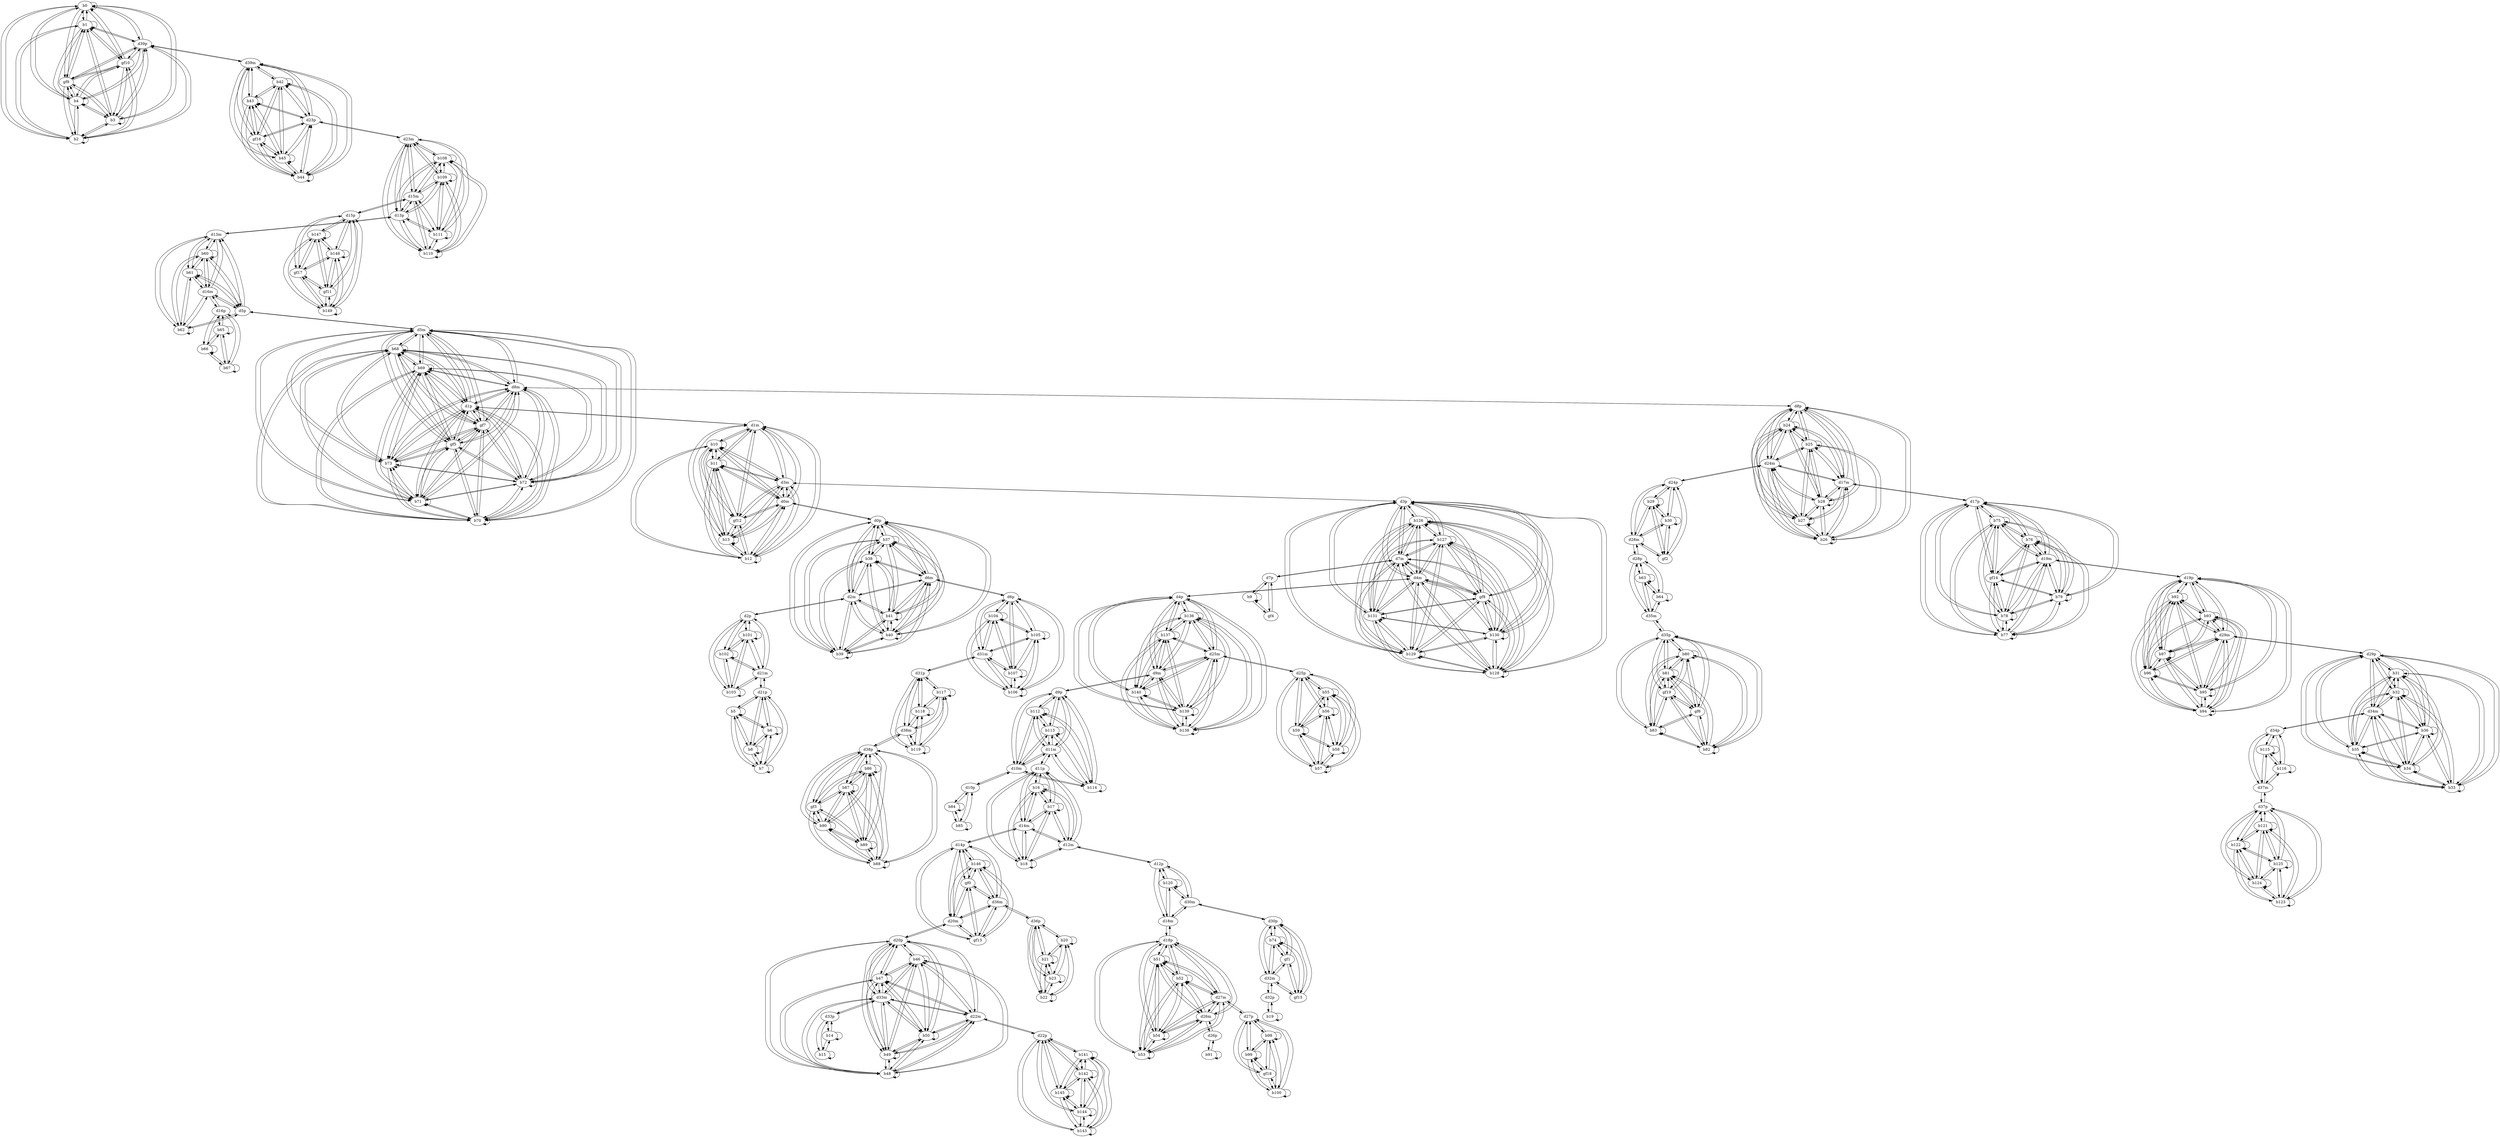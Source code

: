 digraph G {
  b0;
  b1;
  b2;
  b3;
  b4;
  gf9;
  gf10;
  b5;
  b6;
  b7;
  b8;
  b9;
  gf4;
  b10;
  b11;
  b12;
  b13;
  gf12;
  b14;
  b15;
  b16;
  b17;
  b18;
  b19;
  b20;
  b21;
  b22;
  b23;
  b24;
  b25;
  b26;
  b27;
  b28;
  b29;
  b30;
  gf2;
  b31;
  b32;
  b33;
  b34;
  b35;
  b36;
  b37;
  b38;
  b39;
  b40;
  b41;
  b42;
  b43;
  b44;
  b45;
  gf16;
  b46;
  b47;
  b48;
  b49;
  b50;
  b51;
  b52;
  b53;
  b54;
  b55;
  b56;
  b57;
  b58;
  b59;
  b60;
  b61;
  b62;
  b63;
  b64;
  b65;
  b66;
  b67;
  b68;
  b69;
  b70;
  b71;
  b72;
  b73;
  gf5;
  gf7;
  b74;
  gf1;
  gf15;
  b75;
  b76;
  b77;
  b78;
  b79;
  gf14;
  b80;
  b81;
  b82;
  b83;
  gf6;
  gf19;
  b84;
  b85;
  b86;
  b87;
  b88;
  b89;
  b90;
  gf3;
  b91;
  b92;
  b93;
  b94;
  b95;
  b96;
  b97;
  b98;
  b99;
  b100;
  gf18;
  b101;
  b102;
  b103;
  b104;
  b105;
  b106;
  b107;
  b108;
  b109;
  b110;
  b111;
  b112;
  b113;
  b114;
  b115;
  b116;
  b117;
  b118;
  b119;
  b120;
  b121;
  b122;
  b123;
  b124;
  b125;
  b126;
  b127;
  b128;
  b129;
  b130;
  b131;
  gf8;
  b136;
  b137;
  b138;
  b139;
  b140;
  b141;
  b142;
  b143;
  b144;
  b145;
  b146;
  gf0;
  gf13;
  b147;
  b148;
  b149;
  gf11;
  gf17;
  d0m;
  d0p;
  d1m;
  d1p;
  d2m;
  d2p;
  d3m;
  d3p;
  d4m;
  d4p;
  d5m;
  d5p;
  d6m;
  d6p;
  d7m;
  d7p;
  d8m;
  d8p;
  d9m;
  d9p;
  d10m;
  d10p;
  d11m;
  d11p;
  d12m;
  d12p;
  d13m;
  d13p;
  d14m;
  d14p;
  d15m;
  d15p;
  d16m;
  d16p;
  d17m;
  d17p;
  d18m;
  d18p;
  d19m;
  d19p;
  d20m;
  d20p;
  d21m;
  d21p;
  d22m;
  d22p;
  d23m;
  d23p;
  d24m;
  d24p;
  d25m;
  d25p;
  d26m;
  d26p;
  d27m;
  d27p;
  d28m;
  d28p;
  d29m;
  d29p;
  d30m;
  d30p;
  d31m;
  d31p;
  d32m;
  d32p;
  d33m;
  d33p;
  d34m;
  d34p;
  d35m;
  d35p;
  d36m;
  d36p;
  d37m;
  d37p;
  d38m;
  d38p;
  d39m;
  d39p;
  b0 -> b0;
  b0 -> b1;
  b0 -> b2;
  b0 -> b3;
  b0 -> b4;
  b0 -> gf9;
  b0 -> gf10;
  b1 -> b0;
  b1 -> b1;
  b1 -> b2;
  b1 -> b3;
  b1 -> b4;
  b1 -> gf9;
  b1 -> gf10;
  b2 -> b0;
  b2 -> b1;
  b2 -> b2;
  b2 -> b3;
  b2 -> b4;
  b2 -> gf9;
  b2 -> gf10;
  b3 -> b0;
  b3 -> b1;
  b3 -> b2;
  b3 -> b3;
  b3 -> b4;
  b3 -> gf9;
  b3 -> gf10;
  b4 -> b0;
  b4 -> b1;
  b4 -> b2;
  b4 -> b3;
  b4 -> b4;
  b4 -> gf9;
  b4 -> gf10;
  gf9 -> b0;
  gf9 -> b1;
  gf9 -> b2;
  gf9 -> b3;
  gf9 -> b4;
  gf9 -> gf10;
  gf10 -> b0;
  gf10 -> b1;
  gf10 -> b2;
  gf10 -> b3;
  gf10 -> b4;
  gf10 -> gf9;
  b5 -> b5;
  b5 -> b6;
  b5 -> b7;
  b5 -> b8;
  b6 -> b5;
  b6 -> b6;
  b6 -> b7;
  b6 -> b8;
  b7 -> b5;
  b7 -> b6;
  b7 -> b7;
  b7 -> b8;
  b8 -> b5;
  b8 -> b6;
  b8 -> b7;
  b8 -> b8;
  b9 -> b9;
  b9 -> gf4;
  gf4 -> b9;
  b10 -> b10;
  b10 -> b11;
  b10 -> b12;
  b10 -> b13;
  b10 -> gf12;
  b11 -> b10;
  b11 -> b11;
  b11 -> b12;
  b11 -> b13;
  b11 -> gf12;
  b12 -> b10;
  b12 -> b11;
  b12 -> b12;
  b12 -> b13;
  b12 -> gf12;
  b13 -> b10;
  b13 -> b11;
  b13 -> b12;
  b13 -> b13;
  b13 -> gf12;
  gf12 -> b10;
  gf12 -> b11;
  gf12 -> b12;
  gf12 -> b13;
  b14 -> b14;
  b14 -> b15;
  b15 -> b14;
  b15 -> b15;
  b16 -> b16;
  b16 -> b17;
  b16 -> b18;
  b17 -> b16;
  b17 -> b17;
  b17 -> b18;
  b18 -> b16;
  b18 -> b17;
  b18 -> b18;
  b19 -> b19;
  b20 -> b20;
  b20 -> b21;
  b20 -> b22;
  b20 -> b23;
  b21 -> b20;
  b21 -> b21;
  b21 -> b22;
  b21 -> b23;
  b22 -> b20;
  b22 -> b21;
  b22 -> b22;
  b22 -> b23;
  b23 -> b20;
  b23 -> b21;
  b23 -> b22;
  b23 -> b23;
  b24 -> b24;
  b24 -> b25;
  b24 -> b26;
  b24 -> b27;
  b24 -> b28;
  b25 -> b24;
  b25 -> b25;
  b25 -> b26;
  b25 -> b27;
  b25 -> b28;
  b26 -> b24;
  b26 -> b25;
  b26 -> b26;
  b26 -> b27;
  b26 -> b28;
  b27 -> b24;
  b27 -> b25;
  b27 -> b26;
  b27 -> b27;
  b27 -> b28;
  b28 -> b24;
  b28 -> b25;
  b28 -> b26;
  b28 -> b27;
  b28 -> b28;
  b29 -> b29;
  b29 -> b30;
  b29 -> gf2;
  b30 -> b29;
  b30 -> b30;
  b30 -> gf2;
  gf2 -> b29;
  gf2 -> b30;
  b31 -> b31;
  b31 -> b32;
  b31 -> b33;
  b31 -> b34;
  b31 -> b35;
  b31 -> b36;
  b32 -> b31;
  b32 -> b32;
  b32 -> b33;
  b32 -> b34;
  b32 -> b35;
  b32 -> b36;
  b33 -> b31;
  b33 -> b32;
  b33 -> b33;
  b33 -> b34;
  b33 -> b35;
  b33 -> b36;
  b34 -> b31;
  b34 -> b32;
  b34 -> b33;
  b34 -> b34;
  b34 -> b35;
  b34 -> b36;
  b35 -> b31;
  b35 -> b32;
  b35 -> b33;
  b35 -> b34;
  b35 -> b35;
  b35 -> b36;
  b36 -> b31;
  b36 -> b32;
  b36 -> b33;
  b36 -> b34;
  b36 -> b35;
  b36 -> b36;
  b37 -> b37;
  b37 -> b38;
  b37 -> b39;
  b37 -> b40;
  b37 -> b41;
  b38 -> b37;
  b38 -> b38;
  b38 -> b39;
  b38 -> b40;
  b38 -> b41;
  b39 -> b37;
  b39 -> b38;
  b39 -> b39;
  b39 -> b40;
  b39 -> b41;
  b40 -> b37;
  b40 -> b38;
  b40 -> b39;
  b40 -> b40;
  b40 -> b41;
  b41 -> b37;
  b41 -> b38;
  b41 -> b39;
  b41 -> b40;
  b41 -> b41;
  b42 -> b42;
  b42 -> b43;
  b42 -> b44;
  b42 -> b45;
  b42 -> gf16;
  b43 -> b42;
  b43 -> b43;
  b43 -> b44;
  b43 -> b45;
  b43 -> gf16;
  b44 -> b42;
  b44 -> b43;
  b44 -> b44;
  b44 -> b45;
  b44 -> gf16;
  b45 -> b42;
  b45 -> b43;
  b45 -> b44;
  b45 -> b45;
  b45 -> gf16;
  gf16 -> b42;
  gf16 -> b43;
  gf16 -> b44;
  gf16 -> b45;
  b46 -> b46;
  b46 -> b47;
  b46 -> b48;
  b46 -> b49;
  b46 -> b50;
  b47 -> b46;
  b47 -> b47;
  b47 -> b48;
  b47 -> b49;
  b47 -> b50;
  b48 -> b46;
  b48 -> b47;
  b48 -> b48;
  b48 -> b49;
  b48 -> b50;
  b49 -> b46;
  b49 -> b47;
  b49 -> b48;
  b49 -> b49;
  b49 -> b50;
  b50 -> b46;
  b50 -> b47;
  b50 -> b48;
  b50 -> b49;
  b50 -> b50;
  b51 -> b51;
  b51 -> b52;
  b51 -> b53;
  b51 -> b54;
  b52 -> b51;
  b52 -> b52;
  b52 -> b53;
  b52 -> b54;
  b53 -> b51;
  b53 -> b52;
  b53 -> b53;
  b53 -> b54;
  b54 -> b51;
  b54 -> b52;
  b54 -> b53;
  b54 -> b54;
  b55 -> b55;
  b55 -> b56;
  b55 -> b57;
  b55 -> b58;
  b55 -> b59;
  b56 -> b55;
  b56 -> b56;
  b56 -> b57;
  b56 -> b58;
  b56 -> b59;
  b57 -> b55;
  b57 -> b56;
  b57 -> b57;
  b57 -> b58;
  b57 -> b59;
  b58 -> b55;
  b58 -> b56;
  b58 -> b57;
  b58 -> b58;
  b58 -> b59;
  b59 -> b55;
  b59 -> b56;
  b59 -> b57;
  b59 -> b58;
  b59 -> b59;
  b60 -> b60;
  b60 -> b61;
  b60 -> b62;
  b61 -> b60;
  b61 -> b61;
  b61 -> b62;
  b62 -> b60;
  b62 -> b61;
  b62 -> b62;
  b63 -> b63;
  b63 -> b64;
  b64 -> b63;
  b64 -> b64;
  b65 -> b65;
  b65 -> b66;
  b65 -> b67;
  b66 -> b65;
  b66 -> b66;
  b66 -> b67;
  b67 -> b65;
  b67 -> b66;
  b67 -> b67;
  b68 -> b68;
  b68 -> b69;
  b68 -> b70;
  b68 -> b71;
  b68 -> b72;
  b68 -> b73;
  b68 -> gf5;
  b68 -> gf7;
  b69 -> b68;
  b69 -> b69;
  b69 -> b70;
  b69 -> b71;
  b69 -> b72;
  b69 -> b73;
  b69 -> gf5;
  b69 -> gf7;
  b70 -> b68;
  b70 -> b69;
  b70 -> b70;
  b70 -> b71;
  b70 -> b72;
  b70 -> b73;
  b70 -> gf5;
  b70 -> gf7;
  b71 -> b68;
  b71 -> b69;
  b71 -> b70;
  b71 -> b71;
  b71 -> b72;
  b71 -> b73;
  b71 -> gf5;
  b71 -> gf7;
  b72 -> b68;
  b72 -> b69;
  b72 -> b70;
  b72 -> b71;
  b72 -> b72;
  b72 -> b73;
  b72 -> gf5;
  b72 -> gf7;
  b73 -> b68;
  b73 -> b69;
  b73 -> b70;
  b73 -> b71;
  b73 -> b72;
  b73 -> b73;
  b73 -> gf5;
  b73 -> gf7;
  gf5 -> b68;
  gf5 -> b69;
  gf5 -> b70;
  gf5 -> b71;
  gf5 -> b72;
  gf5 -> b73;
  gf5 -> gf7;
  gf7 -> b68;
  gf7 -> b69;
  gf7 -> b70;
  gf7 -> b71;
  gf7 -> b72;
  gf7 -> b73;
  gf7 -> gf5;
  b74 -> b74;
  b74 -> gf1;
  b74 -> gf15;
  gf1 -> b74;
  gf1 -> gf15;
  gf15 -> b74;
  gf15 -> gf1;
  b75 -> b75;
  b75 -> b76;
  b75 -> b77;
  b75 -> b78;
  b75 -> b79;
  b75 -> gf14;
  b76 -> b75;
  b76 -> b76;
  b76 -> b77;
  b76 -> b78;
  b76 -> b79;
  b76 -> gf14;
  b77 -> b75;
  b77 -> b76;
  b77 -> b77;
  b77 -> b78;
  b77 -> b79;
  b77 -> gf14;
  b78 -> b75;
  b78 -> b76;
  b78 -> b77;
  b78 -> b78;
  b78 -> b79;
  b78 -> gf14;
  b79 -> b75;
  b79 -> b76;
  b79 -> b77;
  b79 -> b78;
  b79 -> b79;
  b79 -> gf14;
  gf14 -> b75;
  gf14 -> b76;
  gf14 -> b77;
  gf14 -> b78;
  gf14 -> b79;
  b80 -> b80;
  b80 -> b81;
  b80 -> b82;
  b80 -> b83;
  b80 -> gf6;
  b80 -> gf19;
  b81 -> b80;
  b81 -> b81;
  b81 -> b82;
  b81 -> b83;
  b81 -> gf6;
  b81 -> gf19;
  b82 -> b80;
  b82 -> b81;
  b82 -> b82;
  b82 -> b83;
  b82 -> gf6;
  b82 -> gf19;
  b83 -> b80;
  b83 -> b81;
  b83 -> b82;
  b83 -> b83;
  b83 -> gf6;
  b83 -> gf19;
  gf6 -> b80;
  gf6 -> b81;
  gf6 -> b82;
  gf6 -> b83;
  gf6 -> gf19;
  gf19 -> b80;
  gf19 -> b81;
  gf19 -> b82;
  gf19 -> b83;
  gf19 -> gf6;
  b84 -> b84;
  b84 -> b85;
  b85 -> b84;
  b85 -> b85;
  b86 -> b86;
  b86 -> b87;
  b86 -> b88;
  b86 -> b89;
  b86 -> b90;
  b86 -> gf3;
  b87 -> b86;
  b87 -> b87;
  b87 -> b88;
  b87 -> b89;
  b87 -> b90;
  b87 -> gf3;
  b88 -> b86;
  b88 -> b87;
  b88 -> b88;
  b88 -> b89;
  b88 -> b90;
  b88 -> gf3;
  b89 -> b86;
  b89 -> b87;
  b89 -> b88;
  b89 -> b89;
  b89 -> b90;
  b89 -> gf3;
  b90 -> b86;
  b90 -> b87;
  b90 -> b88;
  b90 -> b89;
  b90 -> b90;
  b90 -> gf3;
  gf3 -> b86;
  gf3 -> b87;
  gf3 -> b88;
  gf3 -> b89;
  gf3 -> b90;
  b91 -> b91;
  b92 -> b92;
  b92 -> b93;
  b92 -> b94;
  b92 -> b95;
  b92 -> b96;
  b92 -> b97;
  b93 -> b92;
  b93 -> b93;
  b93 -> b94;
  b93 -> b95;
  b93 -> b96;
  b93 -> b97;
  b94 -> b92;
  b94 -> b93;
  b94 -> b94;
  b94 -> b95;
  b94 -> b96;
  b94 -> b97;
  b95 -> b92;
  b95 -> b93;
  b95 -> b94;
  b95 -> b95;
  b95 -> b96;
  b95 -> b97;
  b96 -> b92;
  b96 -> b93;
  b96 -> b94;
  b96 -> b95;
  b96 -> b96;
  b96 -> b97;
  b97 -> b92;
  b97 -> b93;
  b97 -> b94;
  b97 -> b95;
  b97 -> b96;
  b97 -> b97;
  b98 -> b98;
  b98 -> b99;
  b98 -> b100;
  b98 -> gf18;
  b99 -> b98;
  b99 -> b99;
  b99 -> b100;
  b99 -> gf18;
  b100 -> b98;
  b100 -> b99;
  b100 -> b100;
  b100 -> gf18;
  gf18 -> b98;
  gf18 -> b99;
  gf18 -> b100;
  b101 -> b101;
  b101 -> b102;
  b101 -> b103;
  b102 -> b101;
  b102 -> b102;
  b102 -> b103;
  b103 -> b101;
  b103 -> b102;
  b103 -> b103;
  b104 -> b104;
  b104 -> b105;
  b104 -> b106;
  b104 -> b107;
  b105 -> b104;
  b105 -> b105;
  b105 -> b106;
  b105 -> b107;
  b106 -> b104;
  b106 -> b105;
  b106 -> b106;
  b106 -> b107;
  b107 -> b104;
  b107 -> b105;
  b107 -> b106;
  b107 -> b107;
  b108 -> b108;
  b108 -> b109;
  b108 -> b110;
  b108 -> b111;
  b109 -> b108;
  b109 -> b109;
  b109 -> b110;
  b109 -> b111;
  b110 -> b108;
  b110 -> b109;
  b110 -> b110;
  b110 -> b111;
  b111 -> b108;
  b111 -> b109;
  b111 -> b110;
  b111 -> b111;
  b112 -> b112;
  b112 -> b113;
  b112 -> b114;
  b113 -> b112;
  b113 -> b113;
  b113 -> b114;
  b114 -> b112;
  b114 -> b113;
  b114 -> b114;
  b115 -> b115;
  b115 -> b116;
  b116 -> b115;
  b116 -> b116;
  b117 -> b117;
  b117 -> b118;
  b117 -> b119;
  b118 -> b117;
  b118 -> b118;
  b118 -> b119;
  b119 -> b117;
  b119 -> b118;
  b119 -> b119;
  b120 -> b120;
  b121 -> b121;
  b121 -> b122;
  b121 -> b123;
  b121 -> b124;
  b121 -> b125;
  b122 -> b121;
  b122 -> b122;
  b122 -> b123;
  b122 -> b124;
  b122 -> b125;
  b123 -> b121;
  b123 -> b122;
  b123 -> b123;
  b123 -> b124;
  b123 -> b125;
  b124 -> b121;
  b124 -> b122;
  b124 -> b123;
  b124 -> b124;
  b124 -> b125;
  b125 -> b121;
  b125 -> b122;
  b125 -> b123;
  b125 -> b124;
  b125 -> b125;
  b126 -> b126;
  b126 -> b127;
  b126 -> b128;
  b126 -> b129;
  b126 -> b130;
  b126 -> b131;
  b126 -> gf8;
  b127 -> b126;
  b127 -> b127;
  b127 -> b128;
  b127 -> b129;
  b127 -> b130;
  b127 -> b131;
  b127 -> gf8;
  b128 -> b126;
  b128 -> b127;
  b128 -> b128;
  b128 -> b129;
  b128 -> b130;
  b128 -> b131;
  b128 -> gf8;
  b129 -> b126;
  b129 -> b127;
  b129 -> b128;
  b129 -> b129;
  b129 -> b130;
  b129 -> b131;
  b129 -> gf8;
  b130 -> b126;
  b130 -> b127;
  b130 -> b128;
  b130 -> b129;
  b130 -> b130;
  b130 -> b131;
  b130 -> gf8;
  b131 -> b126;
  b131 -> b127;
  b131 -> b128;
  b131 -> b129;
  b131 -> b130;
  b131 -> b131;
  b131 -> gf8;
  gf8 -> b126;
  gf8 -> b127;
  gf8 -> b128;
  gf8 -> b129;
  gf8 -> b130;
  gf8 -> b131;
  b136 -> b136;
  b136 -> b137;
  b136 -> b138;
  b136 -> b139;
  b136 -> b140;
  b137 -> b136;
  b137 -> b137;
  b137 -> b138;
  b137 -> b139;
  b137 -> b140;
  b138 -> b136;
  b138 -> b137;
  b138 -> b138;
  b138 -> b139;
  b138 -> b140;
  b139 -> b136;
  b139 -> b137;
  b139 -> b138;
  b139 -> b139;
  b139 -> b140;
  b140 -> b136;
  b140 -> b137;
  b140 -> b138;
  b140 -> b139;
  b140 -> b140;
  b141 -> b141;
  b141 -> b142;
  b141 -> b143;
  b141 -> b144;
  b141 -> b145;
  b142 -> b141;
  b142 -> b142;
  b142 -> b143;
  b142 -> b144;
  b142 -> b145;
  b143 -> b141;
  b143 -> b142;
  b143 -> b143;
  b143 -> b144;
  b143 -> b145;
  b144 -> b141;
  b144 -> b142;
  b144 -> b143;
  b144 -> b144;
  b144 -> b145;
  b145 -> b141;
  b145 -> b142;
  b145 -> b143;
  b145 -> b144;
  b145 -> b145;
  b146 -> b146;
  b146 -> gf0;
  b146 -> gf13;
  gf0 -> b146;
  gf0 -> gf13;
  gf13 -> b146;
  gf13 -> gf0;
  b147 -> b147;
  b147 -> b148;
  b147 -> b149;
  b147 -> gf11;
  b147 -> gf17;
  b148 -> b147;
  b148 -> b148;
  b148 -> b149;
  b148 -> gf11;
  b148 -> gf17;
  b149 -> b147;
  b149 -> b148;
  b149 -> b149;
  b149 -> gf11;
  b149 -> gf17;
  gf11 -> b147;
  gf11 -> b148;
  gf11 -> b149;
  gf11 -> gf17;
  gf17 -> b147;
  gf17 -> b148;
  gf17 -> b149;
  gf17 -> gf11;
  d0m -> d0p;
  d0p -> d0m;
  b10 -> d0m;
  d0m -> b10;
  b11 -> d0m;
  d0m -> b11;
  b12 -> d0m;
  d0m -> b12;
  b13 -> d0m;
  d0m -> b13;
  gf12 -> d0m;
  d0m -> gf12;
  b37 -> d0p;
  d0p -> b37;
  b38 -> d0p;
  d0p -> b38;
  b39 -> d0p;
  d0p -> b39;
  b40 -> d0p;
  d0p -> b40;
  b41 -> d0p;
  d0p -> b41;
  d1m -> d1p;
  d1p -> d1m;
  b10 -> d1m;
  d1m -> b10;
  b11 -> d1m;
  d1m -> b11;
  b12 -> d1m;
  d1m -> b12;
  b13 -> d1m;
  d1m -> b13;
  gf12 -> d1m;
  d1m -> gf12;
  b68 -> d1p;
  d1p -> b68;
  b69 -> d1p;
  d1p -> b69;
  b70 -> d1p;
  d1p -> b70;
  b71 -> d1p;
  d1p -> b71;
  b72 -> d1p;
  d1p -> b72;
  b73 -> d1p;
  d1p -> b73;
  gf5 -> d1p;
  d1p -> gf5;
  gf7 -> d1p;
  d1p -> gf7;
  d2m -> d2p;
  d2p -> d2m;
  b37 -> d2m;
  d2m -> b37;
  b38 -> d2m;
  d2m -> b38;
  b39 -> d2m;
  d2m -> b39;
  b40 -> d2m;
  d2m -> b40;
  b41 -> d2m;
  d2m -> b41;
  b101 -> d2p;
  d2p -> b101;
  b102 -> d2p;
  d2p -> b102;
  b103 -> d2p;
  d2p -> b103;
  d3m -> d3p;
  d3p -> d3m;
  b10 -> d3m;
  d3m -> b10;
  b11 -> d3m;
  d3m -> b11;
  b12 -> d3m;
  d3m -> b12;
  b13 -> d3m;
  d3m -> b13;
  gf12 -> d3m;
  d3m -> gf12;
  b126 -> d3p;
  d3p -> b126;
  b127 -> d3p;
  d3p -> b127;
  b128 -> d3p;
  d3p -> b128;
  b129 -> d3p;
  d3p -> b129;
  b130 -> d3p;
  d3p -> b130;
  b131 -> d3p;
  d3p -> b131;
  gf8 -> d3p;
  d3p -> gf8;
  d4m -> d4p;
  d4p -> d4m;
  b126 -> d4m;
  d4m -> b126;
  b127 -> d4m;
  d4m -> b127;
  b128 -> d4m;
  d4m -> b128;
  b129 -> d4m;
  d4m -> b129;
  b130 -> d4m;
  d4m -> b130;
  b131 -> d4m;
  d4m -> b131;
  gf8 -> d4m;
  d4m -> gf8;
  b136 -> d4p;
  d4p -> b136;
  b137 -> d4p;
  d4p -> b137;
  b138 -> d4p;
  d4p -> b138;
  b139 -> d4p;
  d4p -> b139;
  b140 -> d4p;
  d4p -> b140;
  d5m -> d5p;
  d5p -> d5m;
  b68 -> d5m;
  d5m -> b68;
  b69 -> d5m;
  d5m -> b69;
  b70 -> d5m;
  d5m -> b70;
  b71 -> d5m;
  d5m -> b71;
  b72 -> d5m;
  d5m -> b72;
  b73 -> d5m;
  d5m -> b73;
  gf5 -> d5m;
  d5m -> gf5;
  gf7 -> d5m;
  d5m -> gf7;
  b60 -> d5p;
  d5p -> b60;
  b61 -> d5p;
  d5p -> b61;
  b62 -> d5p;
  d5p -> b62;
  d6m -> d6p;
  d6p -> d6m;
  b37 -> d6m;
  d6m -> b37;
  b38 -> d6m;
  d6m -> b38;
  b39 -> d6m;
  d6m -> b39;
  b40 -> d6m;
  d6m -> b40;
  b41 -> d6m;
  d6m -> b41;
  b104 -> d6p;
  d6p -> b104;
  b105 -> d6p;
  d6p -> b105;
  b106 -> d6p;
  d6p -> b106;
  b107 -> d6p;
  d6p -> b107;
  d7m -> d7p;
  d7p -> d7m;
  b126 -> d7m;
  d7m -> b126;
  b127 -> d7m;
  d7m -> b127;
  b128 -> d7m;
  d7m -> b128;
  b129 -> d7m;
  d7m -> b129;
  b130 -> d7m;
  d7m -> b130;
  b131 -> d7m;
  d7m -> b131;
  gf8 -> d7m;
  d7m -> gf8;
  b9 -> d7p;
  d7p -> b9;
  gf4 -> d7p;
  d7p -> gf4;
  d8m -> d8p;
  d8p -> d8m;
  b68 -> d8m;
  d8m -> b68;
  b69 -> d8m;
  d8m -> b69;
  b70 -> d8m;
  d8m -> b70;
  b71 -> d8m;
  d8m -> b71;
  b72 -> d8m;
  d8m -> b72;
  b73 -> d8m;
  d8m -> b73;
  gf5 -> d8m;
  d8m -> gf5;
  gf7 -> d8m;
  d8m -> gf7;
  b24 -> d8p;
  d8p -> b24;
  b25 -> d8p;
  d8p -> b25;
  b26 -> d8p;
  d8p -> b26;
  b27 -> d8p;
  d8p -> b27;
  b28 -> d8p;
  d8p -> b28;
  d9m -> d9p;
  d9p -> d9m;
  b136 -> d9m;
  d9m -> b136;
  b137 -> d9m;
  d9m -> b137;
  b138 -> d9m;
  d9m -> b138;
  b139 -> d9m;
  d9m -> b139;
  b140 -> d9m;
  d9m -> b140;
  b112 -> d9p;
  d9p -> b112;
  b113 -> d9p;
  d9p -> b113;
  b114 -> d9p;
  d9p -> b114;
  d10m -> d10p;
  d10p -> d10m;
  b112 -> d10m;
  d10m -> b112;
  b113 -> d10m;
  d10m -> b113;
  b114 -> d10m;
  d10m -> b114;
  b84 -> d10p;
  d10p -> b84;
  b85 -> d10p;
  d10p -> b85;
  d11m -> d11p;
  d11p -> d11m;
  b112 -> d11m;
  d11m -> b112;
  b113 -> d11m;
  d11m -> b113;
  b114 -> d11m;
  d11m -> b114;
  b16 -> d11p;
  d11p -> b16;
  b17 -> d11p;
  d11p -> b17;
  b18 -> d11p;
  d11p -> b18;
  d12m -> d12p;
  d12p -> d12m;
  b16 -> d12m;
  d12m -> b16;
  b17 -> d12m;
  d12m -> b17;
  b18 -> d12m;
  d12m -> b18;
  b120 -> d12p;
  d12p -> b120;
  d13m -> d13p;
  d13p -> d13m;
  b60 -> d13m;
  d13m -> b60;
  b61 -> d13m;
  d13m -> b61;
  b62 -> d13m;
  d13m -> b62;
  b108 -> d13p;
  d13p -> b108;
  b109 -> d13p;
  d13p -> b109;
  b110 -> d13p;
  d13p -> b110;
  b111 -> d13p;
  d13p -> b111;
  d14m -> d14p;
  d14p -> d14m;
  b16 -> d14m;
  d14m -> b16;
  b17 -> d14m;
  d14m -> b17;
  b18 -> d14m;
  d14m -> b18;
  b146 -> d14p;
  d14p -> b146;
  gf0 -> d14p;
  d14p -> gf0;
  gf13 -> d14p;
  d14p -> gf13;
  d15m -> d15p;
  d15p -> d15m;
  b108 -> d15m;
  d15m -> b108;
  b109 -> d15m;
  d15m -> b109;
  b110 -> d15m;
  d15m -> b110;
  b111 -> d15m;
  d15m -> b111;
  b147 -> d15p;
  d15p -> b147;
  b148 -> d15p;
  d15p -> b148;
  b149 -> d15p;
  d15p -> b149;
  gf11 -> d15p;
  d15p -> gf11;
  gf17 -> d15p;
  d15p -> gf17;
  d16m -> d16p;
  d16p -> d16m;
  b60 -> d16m;
  d16m -> b60;
  b61 -> d16m;
  d16m -> b61;
  b62 -> d16m;
  d16m -> b62;
  b65 -> d16p;
  d16p -> b65;
  b66 -> d16p;
  d16p -> b66;
  b67 -> d16p;
  d16p -> b67;
  d17m -> d17p;
  d17p -> d17m;
  b24 -> d17m;
  d17m -> b24;
  b25 -> d17m;
  d17m -> b25;
  b26 -> d17m;
  d17m -> b26;
  b27 -> d17m;
  d17m -> b27;
  b28 -> d17m;
  d17m -> b28;
  b75 -> d17p;
  d17p -> b75;
  b76 -> d17p;
  d17p -> b76;
  b77 -> d17p;
  d17p -> b77;
  b78 -> d17p;
  d17p -> b78;
  b79 -> d17p;
  d17p -> b79;
  gf14 -> d17p;
  d17p -> gf14;
  d18m -> d18p;
  d18p -> d18m;
  b120 -> d18m;
  d18m -> b120;
  b51 -> d18p;
  d18p -> b51;
  b52 -> d18p;
  d18p -> b52;
  b53 -> d18p;
  d18p -> b53;
  b54 -> d18p;
  d18p -> b54;
  d19m -> d19p;
  d19p -> d19m;
  b75 -> d19m;
  d19m -> b75;
  b76 -> d19m;
  d19m -> b76;
  b77 -> d19m;
  d19m -> b77;
  b78 -> d19m;
  d19m -> b78;
  b79 -> d19m;
  d19m -> b79;
  gf14 -> d19m;
  d19m -> gf14;
  b92 -> d19p;
  d19p -> b92;
  b93 -> d19p;
  d19p -> b93;
  b94 -> d19p;
  d19p -> b94;
  b95 -> d19p;
  d19p -> b95;
  b96 -> d19p;
  d19p -> b96;
  b97 -> d19p;
  d19p -> b97;
  d20m -> d20p;
  d20p -> d20m;
  b146 -> d20m;
  d20m -> b146;
  gf0 -> d20m;
  d20m -> gf0;
  gf13 -> d20m;
  d20m -> gf13;
  b46 -> d20p;
  d20p -> b46;
  b47 -> d20p;
  d20p -> b47;
  b48 -> d20p;
  d20p -> b48;
  b49 -> d20p;
  d20p -> b49;
  b50 -> d20p;
  d20p -> b50;
  d21m -> d21p;
  d21p -> d21m;
  b101 -> d21m;
  d21m -> b101;
  b102 -> d21m;
  d21m -> b102;
  b103 -> d21m;
  d21m -> b103;
  b5 -> d21p;
  d21p -> b5;
  b6 -> d21p;
  d21p -> b6;
  b7 -> d21p;
  d21p -> b7;
  b8 -> d21p;
  d21p -> b8;
  d22m -> d22p;
  d22p -> d22m;
  b46 -> d22m;
  d22m -> b46;
  b47 -> d22m;
  d22m -> b47;
  b48 -> d22m;
  d22m -> b48;
  b49 -> d22m;
  d22m -> b49;
  b50 -> d22m;
  d22m -> b50;
  b141 -> d22p;
  d22p -> b141;
  b142 -> d22p;
  d22p -> b142;
  b143 -> d22p;
  d22p -> b143;
  b144 -> d22p;
  d22p -> b144;
  b145 -> d22p;
  d22p -> b145;
  d23m -> d23p;
  d23p -> d23m;
  b108 -> d23m;
  d23m -> b108;
  b109 -> d23m;
  d23m -> b109;
  b110 -> d23m;
  d23m -> b110;
  b111 -> d23m;
  d23m -> b111;
  b42 -> d23p;
  d23p -> b42;
  b43 -> d23p;
  d23p -> b43;
  b44 -> d23p;
  d23p -> b44;
  b45 -> d23p;
  d23p -> b45;
  gf16 -> d23p;
  d23p -> gf16;
  d24m -> d24p;
  d24p -> d24m;
  b24 -> d24m;
  d24m -> b24;
  b25 -> d24m;
  d24m -> b25;
  b26 -> d24m;
  d24m -> b26;
  b27 -> d24m;
  d24m -> b27;
  b28 -> d24m;
  d24m -> b28;
  b29 -> d24p;
  d24p -> b29;
  b30 -> d24p;
  d24p -> b30;
  gf2 -> d24p;
  d24p -> gf2;
  d25m -> d25p;
  d25p -> d25m;
  b136 -> d25m;
  d25m -> b136;
  b137 -> d25m;
  d25m -> b137;
  b138 -> d25m;
  d25m -> b138;
  b139 -> d25m;
  d25m -> b139;
  b140 -> d25m;
  d25m -> b140;
  b55 -> d25p;
  d25p -> b55;
  b56 -> d25p;
  d25p -> b56;
  b57 -> d25p;
  d25p -> b57;
  b58 -> d25p;
  d25p -> b58;
  b59 -> d25p;
  d25p -> b59;
  d26m -> d26p;
  d26p -> d26m;
  b51 -> d26m;
  d26m -> b51;
  b52 -> d26m;
  d26m -> b52;
  b53 -> d26m;
  d26m -> b53;
  b54 -> d26m;
  d26m -> b54;
  b91 -> d26p;
  d26p -> b91;
  d27m -> d27p;
  d27p -> d27m;
  b51 -> d27m;
  d27m -> b51;
  b52 -> d27m;
  d27m -> b52;
  b53 -> d27m;
  d27m -> b53;
  b54 -> d27m;
  d27m -> b54;
  b98 -> d27p;
  d27p -> b98;
  b99 -> d27p;
  d27p -> b99;
  b100 -> d27p;
  d27p -> b100;
  gf18 -> d27p;
  d27p -> gf18;
  d28m -> d28p;
  d28p -> d28m;
  b29 -> d28m;
  d28m -> b29;
  b30 -> d28m;
  d28m -> b30;
  gf2 -> d28m;
  d28m -> gf2;
  b63 -> d28p;
  d28p -> b63;
  b64 -> d28p;
  d28p -> b64;
  d29m -> d29p;
  d29p -> d29m;
  b92 -> d29m;
  d29m -> b92;
  b93 -> d29m;
  d29m -> b93;
  b94 -> d29m;
  d29m -> b94;
  b95 -> d29m;
  d29m -> b95;
  b96 -> d29m;
  d29m -> b96;
  b97 -> d29m;
  d29m -> b97;
  b31 -> d29p;
  d29p -> b31;
  b32 -> d29p;
  d29p -> b32;
  b33 -> d29p;
  d29p -> b33;
  b34 -> d29p;
  d29p -> b34;
  b35 -> d29p;
  d29p -> b35;
  b36 -> d29p;
  d29p -> b36;
  d30m -> d30p;
  d30p -> d30m;
  b120 -> d30m;
  d30m -> b120;
  b74 -> d30p;
  d30p -> b74;
  gf1 -> d30p;
  d30p -> gf1;
  gf15 -> d30p;
  d30p -> gf15;
  d31m -> d31p;
  d31p -> d31m;
  b104 -> d31m;
  d31m -> b104;
  b105 -> d31m;
  d31m -> b105;
  b106 -> d31m;
  d31m -> b106;
  b107 -> d31m;
  d31m -> b107;
  b117 -> d31p;
  d31p -> b117;
  b118 -> d31p;
  d31p -> b118;
  b119 -> d31p;
  d31p -> b119;
  d32m -> d32p;
  d32p -> d32m;
  b74 -> d32m;
  d32m -> b74;
  gf1 -> d32m;
  d32m -> gf1;
  gf15 -> d32m;
  d32m -> gf15;
  b19 -> d32p;
  d32p -> b19;
  d33m -> d33p;
  d33p -> d33m;
  b46 -> d33m;
  d33m -> b46;
  b47 -> d33m;
  d33m -> b47;
  b48 -> d33m;
  d33m -> b48;
  b49 -> d33m;
  d33m -> b49;
  b50 -> d33m;
  d33m -> b50;
  b14 -> d33p;
  d33p -> b14;
  b15 -> d33p;
  d33p -> b15;
  d34m -> d34p;
  d34p -> d34m;
  b31 -> d34m;
  d34m -> b31;
  b32 -> d34m;
  d34m -> b32;
  b33 -> d34m;
  d34m -> b33;
  b34 -> d34m;
  d34m -> b34;
  b35 -> d34m;
  d34m -> b35;
  b36 -> d34m;
  d34m -> b36;
  b115 -> d34p;
  d34p -> b115;
  b116 -> d34p;
  d34p -> b116;
  d35m -> d35p;
  d35p -> d35m;
  b63 -> d35m;
  d35m -> b63;
  b64 -> d35m;
  d35m -> b64;
  b80 -> d35p;
  d35p -> b80;
  b81 -> d35p;
  d35p -> b81;
  b82 -> d35p;
  d35p -> b82;
  b83 -> d35p;
  d35p -> b83;
  gf6 -> d35p;
  d35p -> gf6;
  gf19 -> d35p;
  d35p -> gf19;
  d36m -> d36p;
  d36p -> d36m;
  b146 -> d36m;
  d36m -> b146;
  gf0 -> d36m;
  d36m -> gf0;
  gf13 -> d36m;
  d36m -> gf13;
  b20 -> d36p;
  d36p -> b20;
  b21 -> d36p;
  d36p -> b21;
  b22 -> d36p;
  d36p -> b22;
  b23 -> d36p;
  d36p -> b23;
  d37m -> d37p;
  d37p -> d37m;
  b115 -> d37m;
  d37m -> b115;
  b116 -> d37m;
  d37m -> b116;
  b121 -> d37p;
  d37p -> b121;
  b122 -> d37p;
  d37p -> b122;
  b123 -> d37p;
  d37p -> b123;
  b124 -> d37p;
  d37p -> b124;
  b125 -> d37p;
  d37p -> b125;
  d38m -> d38p;
  d38p -> d38m;
  b117 -> d38m;
  d38m -> b117;
  b118 -> d38m;
  d38m -> b118;
  b119 -> d38m;
  d38m -> b119;
  b86 -> d38p;
  d38p -> b86;
  b87 -> d38p;
  d38p -> b87;
  b88 -> d38p;
  d38p -> b88;
  b89 -> d38p;
  d38p -> b89;
  b90 -> d38p;
  d38p -> b90;
  gf3 -> d38p;
  d38p -> gf3;
  d39m -> d39p;
  d39p -> d39m;
  b42 -> d39m;
  d39m -> b42;
  b43 -> d39m;
  d39m -> b43;
  b44 -> d39m;
  d39m -> b44;
  b45 -> d39m;
  d39m -> b45;
  gf16 -> d39m;
  d39m -> gf16;
  b0 -> d39p;
  d39p -> b0;
  b1 -> d39p;
  d39p -> b1;
  b2 -> d39p;
  d39p -> b2;
  b3 -> d39p;
  d39p -> b3;
  b4 -> d39p;
  d39p -> b4;
  gf9 -> d39p;
  d39p -> gf9;
  gf10 -> d39p;
  d39p -> gf10;
  d0m -> d1m;
  d0m -> d3m;
  d1m -> d0m;
  d1m -> d3m;
  d3m -> d0m;
  d3m -> d1m;
  d11p -> d12m;
  d11p -> d14m;
  d12m -> d11p;
  d12m -> d14m;
  d14m -> d11p;
  d14m -> d12m;
  d8p -> d17m;
  d8p -> d24m;
  d17m -> d8p;
  d17m -> d24m;
  d24m -> d8p;
  d24m -> d17m;
  d24p -> d28m;
  d28m -> d24p;
  d29p -> d34m;
  d34m -> d29p;
  d0p -> d2m;
  d0p -> d6m;
  d2m -> d0p;
  d2m -> d6m;
  d6m -> d0p;
  d6m -> d2m;
  d23p -> d39m;
  d39m -> d23p;
  d20p -> d22m;
  d20p -> d33m;
  d22m -> d20p;
  d22m -> d33m;
  d33m -> d20p;
  d33m -> d22m;
  d18p -> d26m;
  d18p -> d27m;
  d26m -> d18p;
  d26m -> d27m;
  d27m -> d18p;
  d27m -> d26m;
  d5p -> d13m;
  d5p -> d16m;
  d13m -> d5p;
  d13m -> d16m;
  d16m -> d5p;
  d16m -> d13m;
  d28p -> d35m;
  d35m -> d28p;
  d1p -> d5m;
  d1p -> d8m;
  d5m -> d1p;
  d5m -> d8m;
  d8m -> d1p;
  d8m -> d5m;
  d30p -> d32m;
  d32m -> d30p;
  d17p -> d19m;
  d19m -> d17p;
  d19p -> d29m;
  d29m -> d19p;
  d2p -> d21m;
  d21m -> d2p;
  d6p -> d31m;
  d31m -> d6p;
  d13p -> d15m;
  d13p -> d23m;
  d15m -> d13p;
  d15m -> d23m;
  d23m -> d13p;
  d23m -> d15m;
  d9p -> d10m;
  d9p -> d11m;
  d10m -> d9p;
  d10m -> d11m;
  d11m -> d9p;
  d11m -> d10m;
  d34p -> d37m;
  d37m -> d34p;
  d31p -> d38m;
  d38m -> d31p;
  d12p -> d18m;
  d12p -> d30m;
  d18m -> d12p;
  d18m -> d30m;
  d30m -> d12p;
  d30m -> d18m;
  d3p -> d4m;
  d3p -> d7m;
  d4m -> d3p;
  d4m -> d7m;
  d7m -> d3p;
  d7m -> d4m;
  d4p -> d9m;
  d4p -> d25m;
  d9m -> d4p;
  d9m -> d25m;
  d25m -> d4p;
  d25m -> d9m;
  d14p -> d20m;
  d14p -> d36m;
  d20m -> d14p;
  d20m -> d36m;
  d36m -> d14p;
  d36m -> d20m;
}
